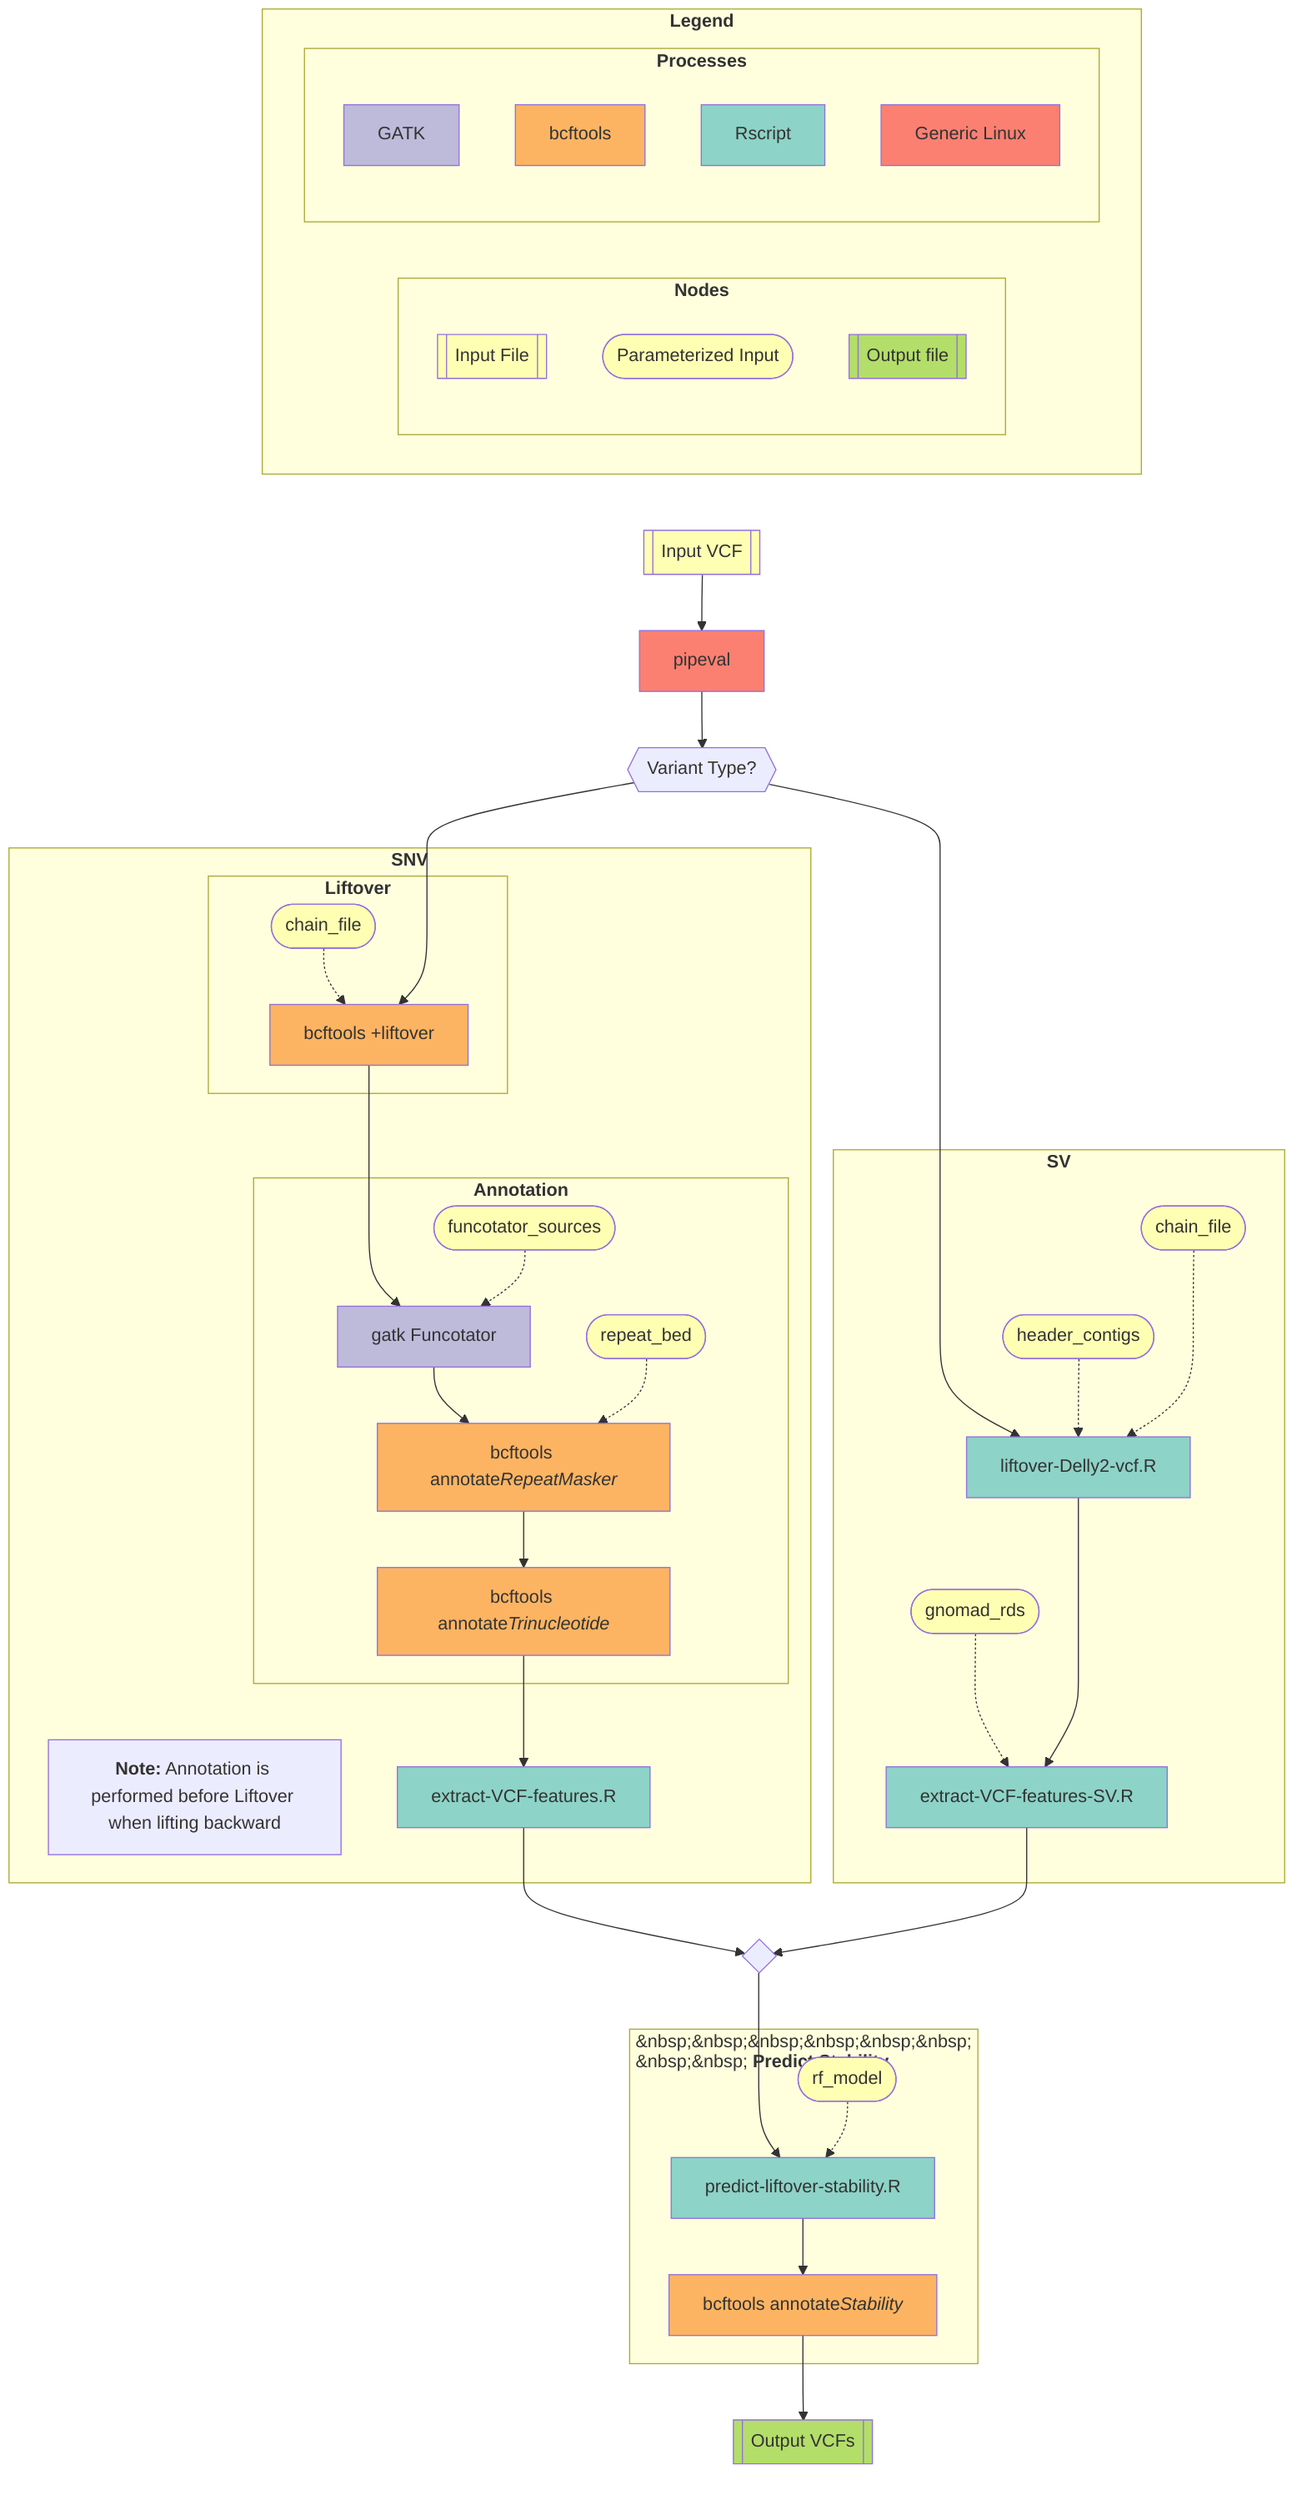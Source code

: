 %%{init: {"flowchart": {"htmlLabels": false}} }%%

flowchart TD

  classDef input fill:#ffffb3
  classDef output fill:#b3de69
  classDef gatk fill:#bebada
  classDef bcftools fill:#fdb462
  classDef R fill:#8dd3c7
  classDef linux fill:#fb8072

  subgraph legend ["`**Legend**`"]
      direction RL
    subgraph nodes ["`**Nodes**`"]
      input[["Input File"]]:::input
      input_node(["Parameterized Input"]):::input
      output[["Output file"]]:::output
    end

    subgraph processes ["`**Processes**`"]
      gatk_docker[GATK]:::gatk
      bcftools_docker[bcftools]:::bcftools
      r_docker[Rscript]:::R
      linux_docker[Generic Linux]:::linux
    end
  end

  legend
  ~~~ input_vcf[["Input VCF"]]:::input
  --> pipeval:::linux
  --> sv_vs_snv{{Variant Type?}}

  sv_vs_snv ------> r_liftover
  header_contigs .-> r_liftover
  chain_file2 ..-> r_liftover
  gnomad_rds .-> r_extract_sv

  subgraph SV ["`**SV**`"]
    %% Other input files
    header_contigs([header_contigs]):::input
    chain_file2([chain_file]):::input
    gnomad_rds([gnomad_rds]):::input

    r_liftover[liftover-Delly2-vcf.R]:::R
    ---> r_extract_sv[extract-VCF-features-SV.R]:::R

  end

  chain_file .-> bcftools_liftover
  sv_vs_snv --> bcftools_liftover

  subgraph SNV ["`**SNV**`"]
    subgraph SNV_liftover["`**Liftover**`"]
        chain_file([chain_file]):::input
        bcftools_liftover[bcftools +liftover]:::bcftools
    end

    subgraph SNV_annotation["`**Annotation**`"]
        funcotator_sources([funcotator_sources]):::input
        repeat_bed([repeat_bed]):::input

        gatk_func[gatk Funcotator]:::gatk
        --> bcftools_annotate["`bcftools annotate*RepeatMasker*`"]:::bcftools
        --> bcftools_annotate2["`bcftools annotate*Trinucleotide*`"]:::bcftools
    end

    blocknote["`**Note:** Annotation is performed before Liftover when lifting backward`"]

    bcftools_liftover ---> gatk_func
    bcftools_annotate2 --> r_extract_snv[extract-VCF-features.R]:::R
  end

  funcotator_sources .-> gatk_func
  repeat_bed .-> bcftools_annotate

  joinpaths{ }
  r_extract_snv --> joinpaths
  r_extract_sv --> joinpaths
  joinpaths ---> r_predict_stability

  subgraph Predict Stability ["`&nbsp;&nbsp;&nbsp;&nbsp;&nbsp;&nbsp;&nbsp;&nbsp;**Predict Stability**`"]
    r_predict_stability[predict-liftover-stability.R]:::R
    --> bcftools_annotate3["`bcftools annotate*Stability*`"]:::bcftools

    rf_model([rf_model]):::input .-> r_predict_stability
  end

  bcftools_annotate3 --> output_vcfs[["Output VCFs"]]:::output
